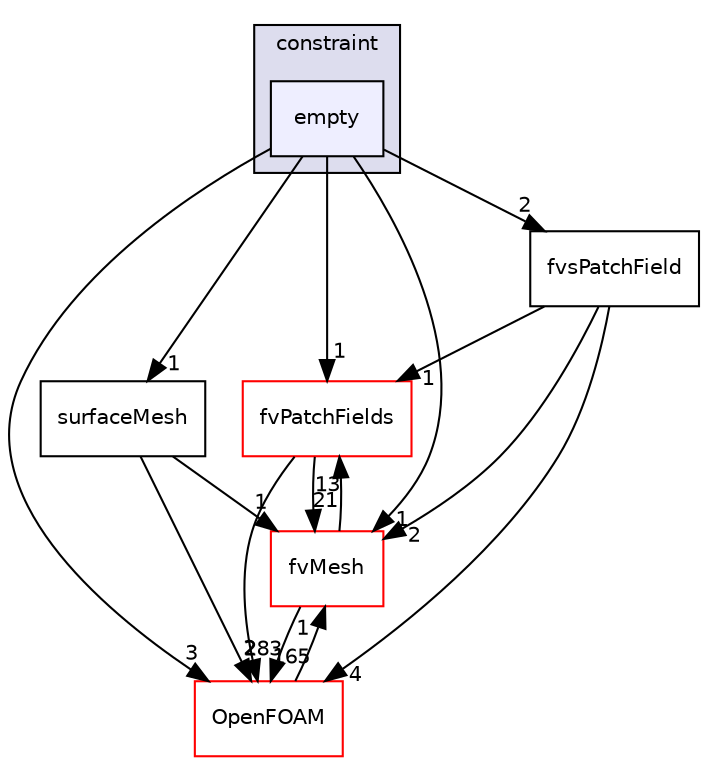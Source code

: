 digraph "src/finiteVolume/fields/fvsPatchFields/constraint/empty" {
  bgcolor=transparent;
  compound=true
  node [ fontsize="10", fontname="Helvetica"];
  edge [ labelfontsize="10", labelfontname="Helvetica"];
  subgraph clusterdir_d3657b0b23136d928b995b4c42c4ccd9 {
    graph [ bgcolor="#ddddee", pencolor="black", label="constraint" fontname="Helvetica", fontsize="10", URL="dir_d3657b0b23136d928b995b4c42c4ccd9.html"]
  dir_7ef2521e609c683470f037a90ef9a178 [shape=box, label="empty", style="filled", fillcolor="#eeeeff", pencolor="black", URL="dir_7ef2521e609c683470f037a90ef9a178.html"];
  }
  dir_a5850494bc77049b2a182260f0d1f703 [shape=box label="fvPatchFields" color="red" URL="dir_a5850494bc77049b2a182260f0d1f703.html"];
  dir_fdafd3b59310328ee40a940c9419d4db [shape=box label="surfaceMesh" URL="dir_fdafd3b59310328ee40a940c9419d4db.html"];
  dir_c382fa095c9c33d8673c0dd60aaef275 [shape=box label="fvMesh" color="red" URL="dir_c382fa095c9c33d8673c0dd60aaef275.html"];
  dir_c5473ff19b20e6ec4dfe5c310b3778a8 [shape=box label="OpenFOAM" color="red" URL="dir_c5473ff19b20e6ec4dfe5c310b3778a8.html"];
  dir_f8fc54ccdbdfd051989b9c9b77557e92 [shape=box label="fvsPatchField" URL="dir_f8fc54ccdbdfd051989b9c9b77557e92.html"];
  dir_a5850494bc77049b2a182260f0d1f703->dir_c382fa095c9c33d8673c0dd60aaef275 [headlabel="21", labeldistance=1.5 headhref="dir_000913_001100.html"];
  dir_a5850494bc77049b2a182260f0d1f703->dir_c5473ff19b20e6ec4dfe5c310b3778a8 [headlabel="283", labeldistance=1.5 headhref="dir_000913_001927.html"];
  dir_7ef2521e609c683470f037a90ef9a178->dir_a5850494bc77049b2a182260f0d1f703 [headlabel="1", labeldistance=1.5 headhref="dir_001029_000913.html"];
  dir_7ef2521e609c683470f037a90ef9a178->dir_fdafd3b59310328ee40a940c9419d4db [headlabel="1", labeldistance=1.5 headhref="dir_001029_001246.html"];
  dir_7ef2521e609c683470f037a90ef9a178->dir_c382fa095c9c33d8673c0dd60aaef275 [headlabel="1", labeldistance=1.5 headhref="dir_001029_001100.html"];
  dir_7ef2521e609c683470f037a90ef9a178->dir_c5473ff19b20e6ec4dfe5c310b3778a8 [headlabel="3", labeldistance=1.5 headhref="dir_001029_001927.html"];
  dir_7ef2521e609c683470f037a90ef9a178->dir_f8fc54ccdbdfd051989b9c9b77557e92 [headlabel="2", labeldistance=1.5 headhref="dir_001029_001036.html"];
  dir_fdafd3b59310328ee40a940c9419d4db->dir_c382fa095c9c33d8673c0dd60aaef275 [headlabel="1", labeldistance=1.5 headhref="dir_001246_001100.html"];
  dir_fdafd3b59310328ee40a940c9419d4db->dir_c5473ff19b20e6ec4dfe5c310b3778a8 [headlabel="2", labeldistance=1.5 headhref="dir_001246_001927.html"];
  dir_c382fa095c9c33d8673c0dd60aaef275->dir_a5850494bc77049b2a182260f0d1f703 [headlabel="13", labeldistance=1.5 headhref="dir_001100_000913.html"];
  dir_c382fa095c9c33d8673c0dd60aaef275->dir_c5473ff19b20e6ec4dfe5c310b3778a8 [headlabel="165", labeldistance=1.5 headhref="dir_001100_001927.html"];
  dir_c5473ff19b20e6ec4dfe5c310b3778a8->dir_c382fa095c9c33d8673c0dd60aaef275 [headlabel="1", labeldistance=1.5 headhref="dir_001927_001100.html"];
  dir_f8fc54ccdbdfd051989b9c9b77557e92->dir_a5850494bc77049b2a182260f0d1f703 [headlabel="1", labeldistance=1.5 headhref="dir_001036_000913.html"];
  dir_f8fc54ccdbdfd051989b9c9b77557e92->dir_c382fa095c9c33d8673c0dd60aaef275 [headlabel="2", labeldistance=1.5 headhref="dir_001036_001100.html"];
  dir_f8fc54ccdbdfd051989b9c9b77557e92->dir_c5473ff19b20e6ec4dfe5c310b3778a8 [headlabel="4", labeldistance=1.5 headhref="dir_001036_001927.html"];
}
